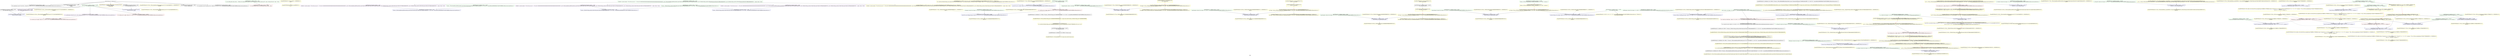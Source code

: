 digraph "SVFG" {
	label="SVFG";

	Node0x579dfe6918a0 [shape=record,color=grey,label="{NullPtrVFGNode ID: 0 PAGNode ID: 0\n}"];
	Node0x579dfe6918a0 -> Node0x579dfe6c7030[style=solid];
	Node0x579dfe6918a0 -> Node0x579dfe6c71a0[style=solid];
	Node0x579dfe6918a0 -> Node0x579dfe6c7310[style=solid];
	Node0x579dfe6918a0 -> Node0x579dfe6c7480[style=solid];
	Node0x579dfe6918a0 -> Node0x579dfe6c75f0[style=solid];
	Node0x579dfe6918a0 -> Node0x579dfe6c7760[style=solid];
	Node0x579dfe6918a0 -> Node0x579dfe6d1510[style=solid];
	Node0x579dfe6c18a0 [shape=record,color=green,label="{AddrVFGNode ID: 1 AddrStmt: [Var8 \<-- Var3]  \n @__rustc_debug_gdb_scripts_section__ = linkonce_odr unnamed_addr constant [34 x i8] c\"\\01gdb_load_rust_pretty_printers.py\\00\", section \".debug_gdb_scripts\", align 1 \{ Glob  \}}"];
	Node0x579dfe6c18a0 -> Node0x579dfe6c8d20[style=solid];
	Node0x579dfe6c2850 [shape=record,color=green,label="{AddrVFGNode ID: 7 AddrStmt: [Var4 \<-- Var7]  \n @vtable.0 = private constant \<\{ [24 x i8], ptr, ptr, ptr \}\> \<\{ [24 x i8] c\"\\00\\00\\00\\00\\00\\00\\00\\00\\08\\00\\00\\00\\00\\00\\00\\00\\08\\00\\00\\00\\00\\00\\00\\00\", ptr @\"_ZN4core3ops8function6FnOnce40call_once$u7b$$u7b$vtable.shim$u7d$$u7d$17hc16eabb7483eb2caE\", ptr @\"_ZN3std2rt10lang_start28_$u7b$$u7b$closure$u7d$$u7d$17hfbda0c88a388407bE\", ptr @\"_ZN3std2rt10lang_start28_$u7b$$u7b$closure$u7d$$u7d$17hfbda0c88a388407bE\" \}\>, align 8, !dbg !0 \{ Glob  \}}"];
	Node0x579dfe6c2850 -> Node0x579dfe6c7df0[style=solid];
	Node0x579dfe6c2850 -> Node0x579dfe6c8360[style=solid];
	Node0x579dfe6c2850 -> Node0x579dfe6c88d0[style=solid];
	Node0x579dfe6c2850 -> Node0x579dfe6cca40[style=solid];
	Node0x579dfe6c2b30 [shape=record,color=green,label="{AddrVFGNode ID: 9 AddrStmt: [Var16 \<-- Var17]  \n   %v.dbg.spill = alloca [8 x i8], align 8 \{ \"ln\": 161, \"fl\": \"/rustc/eeb90cda1969383f56a2637cbd3037bdf598841c/library/std/src/rt.rs\" \}}"];
	Node0x579dfe6c2b30 -> Node0x579dfe6ca550[style=solid];
	Node0x579dfe6c2de0 [shape=record,color=green,label="{AddrVFGNode ID: 10 AddrStmt: [Var19 \<-- Var20]  \n   %sigpipe.dbg.spill = alloca [1 x i8], align 1 \{ \"ln\": 159, \"fl\": \"/rustc/eeb90cda1969383f56a2637cbd3037bdf598841c/library/std/src/rt.rs\" \}}"];
	Node0x579dfe6c2de0 -> Node0x579dfe6ca190[style=solid];
	Node0x579dfe6c2f50 [shape=record,color=green,label="{AddrVFGNode ID: 11 AddrStmt: [Var21 \<-- Var22]  \n   %argv.dbg.spill = alloca [8 x i8], align 8 \{ \"ln\": 158, \"fl\": \"/rustc/eeb90cda1969383f56a2637cbd3037bdf598841c/library/std/src/rt.rs\" \}}"];
	Node0x579dfe6c2f50 -> Node0x579dfe6ca050[style=solid];
	Node0x579dfe6c30c0 [shape=record,color=green,label="{AddrVFGNode ID: 12 AddrStmt: [Var23 \<-- Var24]  \n   %argc.dbg.spill = alloca [8 x i8], align 8 \{ \"ln\": 157, \"fl\": \"/rustc/eeb90cda1969383f56a2637cbd3037bdf598841c/library/std/src/rt.rs\" \}}"];
	Node0x579dfe6c30c0 -> Node0x579dfe6c9f10[style=solid];
	Node0x579dfe6c3230 [shape=record,color=green,label="{AddrVFGNode ID: 13 AddrStmt: [Var25 \<-- Var26]  \n   %main.dbg.spill = alloca [8 x i8], align 8 \{ \"ln\": 156, \"fl\": \"/rustc/eeb90cda1969383f56a2637cbd3037bdf598841c/library/std/src/rt.rs\" \}}"];
	Node0x579dfe6c3230 -> Node0x579dfe6c9dd0[style=solid];
	Node0x579dfe6c3490 [shape=record,color=green,label="{AddrVFGNode ID: 14 AddrStmt: [Var27 \<-- Var28]  \n   %_8 = alloca [8 x i8], align 8 }"];
	Node0x579dfe6c3490 -> Node0x579dfe6ca2d0[style=solid];
	Node0x579dfe6c3490 -> Node0x579dfe6cc8f0[style=solid];
	Node0x579dfe6c36f0 [shape=record,color=green,label="{AddrVFGNode ID: 15 AddrStmt: [Var29 \<-- Var30]  \n   %_5 = alloca [8 x i8], align 8 }"];
	Node0x579dfe6c36f0 -> Node0x579dfe6c8e90[style=solid];
	Node0x579dfe6c36f0 -> Node0x579dfe6ca410[style=solid];
	Node0x579dfe6c39d0 [shape=record,color=green,label="{AddrVFGNode ID: 17 AddrStmt: [Var6 \<-- Var48]  \nFunction: _ZN3std2rt10lang_start28_$u7b$$u7b$closure$u7d$$u7d$17hfbda0c88a388407bE \{ \"ln\": 162, \"file\": \"/rustc/eeb90cda1969383f56a2637cbd3037bdf598841c/library/std/src/rt.rs\" \}}"];
	Node0x579dfe6c39d0 -> Node0x579dfe6c9b50[style=solid];
	Node0x579dfe6c39d0 -> Node0x579dfe6c9c90[style=solid];
	Node0x579dfe6c3b40 [shape=record,color=green,label="{AddrVFGNode ID: 18 AddrStmt: [Var51 \<-- Var52]  \n   %self.dbg.spill = alloca [8 x i8], align 8 \{ \"ln\": 638, \"fl\": \"/rustc/eeb90cda1969383f56a2637cbd3037bdf598841c/library/std/src/sys/pal/unix/process/process_common.rs\" \}}"];
	Node0x579dfe6c3b40 -> Node0x579dfe6ca910[style=solid];
	Node0x579dfe6c3d10 [shape=record,color=green,label="{AddrVFGNode ID: 19 AddrStmt: [Var53 \<-- Var54]  \n   %_1.dbg.spill = alloca [8 x i8], align 8 \{ \"ln\": 156, \"fl\": \"/rustc/eeb90cda1969383f56a2637cbd3037bdf598841c/library/std/src/rt.rs\" \}}"];
	Node0x579dfe6c3d10 -> Node0x579dfe6ca690[style=solid];
	Node0x579dfe6c3e80 [shape=record,color=green,label="{AddrVFGNode ID: 20 AddrStmt: [Var55 \<-- Var56]  \n   %self = alloca [1 x i8], align 1 \{ \"ln\": 2067, \"fl\": \"/rustc/eeb90cda1969383f56a2637cbd3037bdf598841c/library/std/src/process.rs\" \}}"];
	Node0x579dfe6c3e80 -> Node0x579dfe6c9170[style=solid];
	Node0x579dfe6c3e80 -> Node0x579dfe6ca7d0[style=solid];
	Node0x579dfe6c3e80 -> Node0x579dfe6ca910[style=solid];
	Node0x579dfe6c42d0 [shape=record,color=green,label="{AddrVFGNode ID: 23 AddrStmt: [Var75 \<-- Var76]  \n   %f.dbg.spill = alloca [8 x i8], align 8 \{ \"ln\": 148, \"fl\": \"/rustc/eeb90cda1969383f56a2637cbd3037bdf598841c/library/std/src/sys/backtrace.rs\" \}}"];
	Node0x579dfe6c42d0 -> Node0x579dfe6caa50[style=solid];
	Node0x579dfe6c49e0 [shape=record,color=green,label="{AddrVFGNode ID: 27 AddrStmt: [Var5 \<-- Var91]  \nFunction: _ZN4core3ops8function6FnOnce40call_once$u7b$$u7b$vtable.shim$u7d$$u7d$17hc16eabb7483eb2caE \{ \"ln\": 250, \"file\": \"/rustc/eeb90cda1969383f56a2637cbd3037bdf598841c/library/core/src/ops/function.rs\" \}}"];
	Node0x579dfe6c49e0 -> Node0x579dfe6c9a10[style=solid];
	Node0x579dfe6c4b50 [shape=record,color=green,label="{AddrVFGNode ID: 28 AddrStmt: [Var94 \<-- Var95]  \n   %_1.dbg.spill = alloca [8 x i8], align 8 \{ \"ln\": 250, \"fl\": \"/rustc/eeb90cda1969383f56a2637cbd3037bdf598841c/library/core/src/ops/function.rs\" \}}"];
	Node0x579dfe6c4b50 -> Node0x579dfe6cab90[style=solid];
	Node0x579dfe6c5000 [shape=record,color=green,label="{AddrVFGNode ID: 31 AddrStmt: [Var108 \<-- Var109]  \n   %1 = alloca [16 x i8], align 8 }"];
	Node0x579dfe6c5000 -> Node0x579dfe6c8a40[style=solid];
	Node0x579dfe6c5000 -> Node0x579dfe6c8bb0[style=solid];
	Node0x579dfe6c5000 -> Node0x579dfe6c9450[style=solid];
	Node0x579dfe6c5000 -> Node0x579dfe6cae10[style=solid];
	Node0x579dfe6c53b0 [shape=record,color=green,label="{AddrVFGNode ID: 33 AddrStmt: [Var112 \<-- Var113]  \n   %_1 = alloca [8 x i8], align 8 \{ \"ln\": 250, \"fl\": \"/rustc/eeb90cda1969383f56a2637cbd3037bdf598841c/library/core/src/ops/function.rs\" \}}"];
	Node0x579dfe6c53b0 -> Node0x579dfe6cacd0[style=solid];
	Node0x579dfe6c53b0 -> Node0x579dfe6cbe70[style=solid];
	Node0x579dfe6c5520 [shape=record,color=green,label="{AddrVFGNode ID: 34 AddrStmt: [Var136 \<-- Var137]  \n   %_1.dbg.spill = alloca [8 x i8], align 8 \{ \"ln\": 250, \"fl\": \"/rustc/eeb90cda1969383f56a2637cbd3037bdf598841c/library/core/src/ops/function.rs\" \}}"];
	Node0x579dfe6c5520 -> Node0x579dfe6cb090[style=solid];
	Node0x579dfe6c5a40 [shape=record,color=green,label="{AddrVFGNode ID: 37 AddrStmt: [Var149 \<-- Var150]  \n   %_1.dbg.spill = alloca [8 x i8], align 8 \{ \"ln\": 542, \"fl\": \"/rustc/eeb90cda1969383f56a2637cbd3037bdf598841c/library/core/src/ptr/mod.rs\" \}}"];
	Node0x579dfe6c5a40 -> Node0x579dfe6cb1d0[style=solid];
	Node0x579dfe6c61a0 [shape=record,color=green,label="{AddrVFGNode ID: 41 AddrStmt: [Var168 \<-- Var169]  \n   %conspicuous_t.dbg.spill = alloca [4 x i8], align 4 \{ \"ln\": 4, \"fl\": \"src/main.rs\" \}}"];
	Node0x579dfe6c61a0 -> Node0x579dfe6cb590[style=solid];
	Node0x579dfe6c63e0 [shape=record,color=green,label="{AddrVFGNode ID: 42 AddrStmt: [Var170 \<-- Var171]  \n   %conspicuous_q.dbg.spill = alloca [8 x i8], align 8 \{ \"ln\": 1, \"fl\": \"src/main.rs\" \}}"];
	Node0x579dfe6c63e0 -> Node0x579dfe6cb450[style=solid];
	Node0x579dfe6c6550 [shape=record,color=green,label="{AddrVFGNode ID: 43 AddrStmt: [Var172 \<-- Var173]  \n   %conspicuous_p.dbg.spill = alloca [8 x i8], align 8 \{ \"ln\": 1, \"fl\": \"src/main.rs\" \}}"];
	Node0x579dfe6c6550 -> Node0x579dfe6cb310[style=solid];
	Node0x579dfe6c66c0 [shape=record,color=green,label="{AddrVFGNode ID: 44 AddrStmt: [Var185 \<-- Var186]  \nFunction: _ZN12rust_example4main17h202e05779596d456E \{ \"ln\": 10, \"file\": \"src/main.rs\" \}}"];
	Node0x579dfe6c66c0 -> Node0x579dfe6cc260[style=solid];
	Node0x579dfe6c6830 [shape=record,color=green,label="{AddrVFGNode ID: 45 AddrStmt: [Var188 \<-- Var189]  \n   %conspicuous_b1 = alloca [4 x i8], align 4 \{ \"ln\": 13, \"fl\": \"src/main.rs\" \}}"];
	Node0x579dfe6c6830 -> Node0x579dfe6cba90[style=solid];
	Node0x579dfe6c6830 -> Node0x579dfe6cbd20[style=solid];
	Node0x579dfe6c6a70 [shape=record,color=green,label="{AddrVFGNode ID: 46 AddrStmt: [Var190 \<-- Var191]  \n   %conspicuous_a1 = alloca [4 x i8], align 4 \{ \"ln\": 12, \"fl\": \"src/main.rs\" \}}"];
	Node0x579dfe6c6a70 -> Node0x579dfe6cb950[style=solid];
	Node0x579dfe6c6a70 -> Node0x579dfe6cbbd0[style=solid];
	Node0x579dfe6c7030 [shape=record,color=black,label="{CopyVFGNode ID: 50 CopyStmt: [Var1 \<-- Var0]  \n ptr null \{ constant data \}}"];
	Node0x579dfe6c71a0 [shape=record,color=black,label="{CopyVFGNode ID: 51 CopyStmt: [Var122 \<-- Var0]  \n   %5 = insertvalue \{ ptr, i32 \} poison, ptr %2, 0, !dbg !48 \{ \"ln\": 250, \"cl\": 5, \"fl\": \"/rustc/eeb90cda1969383f56a2637cbd3037bdf598841c/library/core/src/ops/function.rs\" \}}"];
	Node0x579dfe6c7310 [shape=record,color=black,label="{CopyVFGNode ID: 52 CopyStmt: [Var123 \<-- Var0]  \n   %6 = insertvalue \{ ptr, i32 \} %5, i32 %4, 1, !dbg !48 \{ \"ln\": 250, \"cl\": 5, \"fl\": \"/rustc/eeb90cda1969383f56a2637cbd3037bdf598841c/library/core/src/ops/function.rs\" \}}"];
	Node0x579dfe6c7480 [shape=record,color=black,label="{CopyVFGNode ID: 53 CopyStmt: [Var125 \<-- Var0]  \n   %7 = landingpad \{ ptr, i32 \}\n          cleanup }"];
	Node0x579dfe6c75f0 [shape=record,color=black,label="{CopyVFGNode ID: 54 CopyStmt: [Var126 \<-- Var0]  \n   %8 = extractvalue \{ ptr, i32 \} %7, 0 }"];
	Node0x579dfe6c75f0 -> Node0x579dfe6cae10[style=solid];
	Node0x579dfe6c7760 [shape=record,color=black,label="{CopyVFGNode ID: 55 CopyStmt: [Var127 \<-- Var0]  \n   %9 = extractvalue \{ ptr, i32 \} %7, 1 }"];
	Node0x579dfe6c7760 -> Node0x579dfe6caf50[style=solid];
	Node0x579dfe6c78d0 [shape=record,color=black,label="{CopyVFGNode ID: 56 CopyStmt: [Var71 \<-- Var70]  \n   %_0 = zext i8 %_6 to i32, !dbg !81 \{ \"ln\": 639, \"cl\": 9, \"fl\": \"/rustc/eeb90cda1969383f56a2637cbd3037bdf598841c/library/std/src/sys/pal/unix/process/process_common.rs\" \}}"];
	Node0x579dfe6c78d0 -> Node0x579dfe6d04f0[style=solid];
	Node0x579dfe6c7a40 [shape=record,color=black,label="{CopyVFGNode ID: 57 CopyStmt: [Var226 \<-- Var223]  \n   %3 = sext i32 %0 to i64 }"];
	Node0x579dfe6c7a40 -> Node0x579dfe6cc3b0[style=solid];
	Node0x579dfe6c7c80 [shape=record,color=black,label="{CopyVFGNode ID: 58 CopyStmt: [Var228 \<-- Var227]  \n   %5 = trunc i64 %4 to i32 }"];
	Node0x579dfe6c7c80 -> Node0x579dfe6d11f0[style=solid];
	Node0x579dfe6c7df0 [shape=record,color=purple,label="{GepVFGNode ID: 59 GepStmt: [Var230 \<-- Var4]  \n @vtable.0 = private constant \<\{ [24 x i8], ptr, ptr, ptr \}\> \<\{ [24 x i8] c\"\\00\\00\\00\\00\\00\\00\\00\\00\\08\\00\\00\\00\\00\\00\\00\\00\\08\\00\\00\\00\\00\\00\\00\\00\", ptr @\"_ZN4core3ops8function6FnOnce40call_once$u7b$$u7b$vtable.shim$u7d$$u7d$17hc16eabb7483eb2caE\", ptr @\"_ZN3std2rt10lang_start28_$u7b$$u7b$closure$u7d$$u7d$17hfbda0c88a388407bE\", ptr @\"_ZN3std2rt10lang_start28_$u7b$$u7b$closure$u7d$$u7d$17hfbda0c88a388407bE\" \}\>, align 8, !dbg !0 \{ Glob  \}}"];
	Node0x579dfe6c7df0 -> Node0x579dfe6c9a10[style=solid];
	Node0x579dfe6c8360 [shape=record,color=purple,label="{GepVFGNode ID: 60 GepStmt: [Var231 \<-- Var4]  \n @vtable.0 = private constant \<\{ [24 x i8], ptr, ptr, ptr \}\> \<\{ [24 x i8] c\"\\00\\00\\00\\00\\00\\00\\00\\00\\08\\00\\00\\00\\00\\00\\00\\00\\08\\00\\00\\00\\00\\00\\00\\00\", ptr @\"_ZN4core3ops8function6FnOnce40call_once$u7b$$u7b$vtable.shim$u7d$$u7d$17hc16eabb7483eb2caE\", ptr @\"_ZN3std2rt10lang_start28_$u7b$$u7b$closure$u7d$$u7d$17hfbda0c88a388407bE\", ptr @\"_ZN3std2rt10lang_start28_$u7b$$u7b$closure$u7d$$u7d$17hfbda0c88a388407bE\" \}\>, align 8, !dbg !0 \{ Glob  \}}"];
	Node0x579dfe6c8360 -> Node0x579dfe6c9b50[style=solid];
	Node0x579dfe6c88d0 [shape=record,color=purple,label="{GepVFGNode ID: 61 GepStmt: [Var232 \<-- Var4]  \n @vtable.0 = private constant \<\{ [24 x i8], ptr, ptr, ptr \}\> \<\{ [24 x i8] c\"\\00\\00\\00\\00\\00\\00\\00\\00\\08\\00\\00\\00\\00\\00\\00\\00\\08\\00\\00\\00\\00\\00\\00\\00\", ptr @\"_ZN4core3ops8function6FnOnce40call_once$u7b$$u7b$vtable.shim$u7d$$u7d$17hc16eabb7483eb2caE\", ptr @\"_ZN3std2rt10lang_start28_$u7b$$u7b$closure$u7d$$u7d$17hfbda0c88a388407bE\", ptr @\"_ZN3std2rt10lang_start28_$u7b$$u7b$closure$u7d$$u7d$17hfbda0c88a388407bE\" \}\>, align 8, !dbg !0 \{ Glob  \}}"];
	Node0x579dfe6c88d0 -> Node0x579dfe6c9c90[style=solid];
	Node0x579dfe6c8a40 [shape=record,color=purple,label="{GepVFGNode ID: 62 GepStmt: [Var119 \<-- Var108]  \n   %3 = getelementptr inbounds i8, ptr %1, i64 8, !dbg !48 \{ \"ln\": 250, \"cl\": 5, \"fl\": \"/rustc/eeb90cda1969383f56a2637cbd3037bdf598841c/library/core/src/ops/function.rs\" \}}"];
	Node0x579dfe6c8a40 -> Node0x579dfe6c95c0[style=solid];
	Node0x579dfe6c8bb0 [shape=record,color=purple,label="{GepVFGNode ID: 63 GepStmt: [Var129 \<-- Var108]  \n   %10 = getelementptr inbounds i8, ptr %1, i64 8 }"];
	Node0x579dfe6c8bb0 -> Node0x579dfe6caf50[style=solid];
	Node0x579dfe6c8d20 [shape=record,color=red,label="{LoadVFGNode ID: 64 LoadStmt: [Var225 \<-- Var8]  \n   %2 = load volatile i8, ptr @__rustc_debug_gdb_scripts_section__, align 1 }"];
	Node0x579dfe6c8e90 [shape=record,color=red,label="{LoadVFGNode ID: 65 LoadStmt: [Var44 \<-- Var29]  \n   %v = load i64, ptr %_5, align 8, !dbg !56 \{ \"ln\": 161, \"cl\": 12, \"fl\": \"/rustc/eeb90cda1969383f56a2637cbd3037bdf598841c/library/std/src/rt.rs\" \}}"];
	Node0x579dfe6c8e90 -> Node0x579dfe6ca550[style=solid];
	Node0x579dfe6c8e90 -> Node0x579dfe6d01f0[style=solid];
	Node0x579dfe6c9000 [shape=record,color=red,label="{LoadVFGNode ID: 66 LoadStmt: [Var60 \<-- Var50]  \n   %_4 = load ptr, ptr %_1, align 8, !dbg !67 \{ \"ln\": 162, \"cl\": 70, \"fl\": \"/rustc/eeb90cda1969383f56a2637cbd3037bdf598841c/library/std/src/rt.rs\" \}}"];
	Node0x579dfe6c9000 -> Node0x579dfe6cc7a0[style=solid];
	Node0x579dfe6c9170 [shape=record,color=red,label="{LoadVFGNode ID: 67 LoadStmt: [Var70 \<-- Var55]  \n   %_6 = load i8, ptr %self, align 1, !dbg !81 \{ \"ln\": 639, \"cl\": 9, \"fl\": \"/rustc/eeb90cda1969383f56a2637cbd3037bdf598841c/library/std/src/sys/pal/unix/process/process_common.rs\" \}}"];
	Node0x579dfe6c9170 -> Node0x579dfe6c78d0[style=solid];
	Node0x579dfe6c92e0 [shape=record,color=red,label="{LoadVFGNode ID: 68 LoadStmt: [Var101 \<-- Var93]  \n   %0 = load ptr, ptr %_1, align 8, !dbg !49 \{ \"ln\": 250, \"cl\": 5, \"fl\": \"/rustc/eeb90cda1969383f56a2637cbd3037bdf598841c/library/core/src/ops/function.rs\" \}}"];
	Node0x579dfe6c92e0 -> Node0x579dfe6cbfc0[style=solid];
	Node0x579dfe6c9450 [shape=record,color=red,label="{LoadVFGNode ID: 69 LoadStmt: [Var118 \<-- Var108]  \n   %2 = load ptr, ptr %1, align 8, !dbg !48 \{ \"ln\": 250, \"cl\": 5, \"fl\": \"/rustc/eeb90cda1969383f56a2637cbd3037bdf598841c/library/core/src/ops/function.rs\" \}}"];
	Node0x579dfe6c95c0 [shape=record,color=red,label="{LoadVFGNode ID: 70 LoadStmt: [Var121 \<-- Var119]  \n   %4 = load i32, ptr %3, align 8, !dbg !48 \{ \"ln\": 250, \"cl\": 5, \"fl\": \"/rustc/eeb90cda1969383f56a2637cbd3037bdf598841c/library/core/src/ops/function.rs\" \}}"];
	Node0x579dfe6c9730 [shape=record,color=red,label="{LoadVFGNode ID: 71 LoadStmt: [Var178 \<-- Var166]  \n   %conspicuous_t = load i32, ptr %conspicuous_p, align 4, !dbg !47 \{ \"ln\": 4, \"cl\": 25, \"fl\": \"src/main.rs\" \}}"];
	Node0x579dfe6c9730 -> Node0x579dfe6cb590[style=solid];
	Node0x579dfe6c9730 -> Node0x579dfe6cb810[style=solid];
	Node0x579dfe6c98a0 [shape=record,color=red,label="{LoadVFGNode ID: 72 LoadStmt: [Var181 \<-- Var167]  \n   %_4 = load i32, ptr %conspicuous_q, align 4, !dbg !49 \{ \"ln\": 5, \"cl\": 22, \"fl\": \"src/main.rs\" \}}"];
	Node0x579dfe6c98a0 -> Node0x579dfe6cb6d0[style=solid];
	Node0x579dfe6c9a10 [shape=record,color=blue,label="{StoreVFGNode ID: 73 StoreStmt: [Var230 \<-- Var5]  \nFunction: _ZN4core3ops8function6FnOnce40call_once$u7b$$u7b$vtable.shim$u7d$$u7d$17hc16eabb7483eb2caE \{ \"ln\": 250, \"file\": \"/rustc/eeb90cda1969383f56a2637cbd3037bdf598841c/library/core/src/ops/function.rs\" \}}"];
	Node0x579dfe6c9b50 [shape=record,color=blue,label="{StoreVFGNode ID: 74 StoreStmt: [Var231 \<-- Var6]  \nFunction: _ZN3std2rt10lang_start28_$u7b$$u7b$closure$u7d$$u7d$17hfbda0c88a388407bE \{ \"ln\": 162, \"file\": \"/rustc/eeb90cda1969383f56a2637cbd3037bdf598841c/library/std/src/rt.rs\" \}}"];
	Node0x579dfe6c9c90 [shape=record,color=blue,label="{StoreVFGNode ID: 75 StoreStmt: [Var232 \<-- Var6]  \nFunction: _ZN3std2rt10lang_start28_$u7b$$u7b$closure$u7d$$u7d$17hfbda0c88a388407bE \{ \"ln\": 162, \"file\": \"/rustc/eeb90cda1969383f56a2637cbd3037bdf598841c/library/std/src/rt.rs\" \}}"];
	Node0x579dfe6c9dd0 [shape=record,color=blue,label="{StoreVFGNode ID: 76 StoreStmt: [Var25 \<-- Var12]  \n   store ptr %main, ptr %main.dbg.spill, align 8 }"];
	Node0x579dfe6c9dd0 -> Node0x579dfe6db410[style=dashed];
	Node0x579dfe6c9f10 [shape=record,color=blue,label="{StoreVFGNode ID: 77 StoreStmt: [Var23 \<-- Var13]  \n   store i64 %argc, ptr %argc.dbg.spill, align 8 }"];
	Node0x579dfe6c9f10 -> Node0x579dfe6db6f0[style=dashed];
	Node0x579dfe6ca050 [shape=record,color=blue,label="{StoreVFGNode ID: 78 StoreStmt: [Var21 \<-- Var14]  \n   store ptr %argv, ptr %argv.dbg.spill, align 8 }"];
	Node0x579dfe6ca050 -> Node0x579dfe6db580[style=dashed];
	Node0x579dfe6ca190 [shape=record,color=blue,label="{StoreVFGNode ID: 79 StoreStmt: [Var19 \<-- Var15]  \n   store i8 %sigpipe, ptr %sigpipe.dbg.spill, align 1 }"];
	Node0x579dfe6ca190 -> Node0x579dfe6db860[style=dashed];
	Node0x579dfe6ca2d0 [shape=record,color=blue,label="{StoreVFGNode ID: 80 StoreStmt: [Var27 \<-- Var12]  \n   store ptr %main, ptr %_8, align 8, !dbg !54 \{ \"ln\": 162, \"cl\": 10, \"fl\": \"/rustc/eeb90cda1969383f56a2637cbd3037bdf598841c/library/std/src/rt.rs\" \}}"];
	Node0x579dfe6ca2d0 -> Node0x579dfe6db2a0[style=dashed];
	Node0x579dfe6ca410 [shape=record,color=blue,label="{StoreVFGNode ID: 81 StoreStmt: [Var29 \<-- Var40]  \n   store i64 %0, ptr %_5, align 8, !dbg !55 \{ \"ln\": 161, \"cl\": 17, \"fl\": \"/rustc/eeb90cda1969383f56a2637cbd3037bdf598841c/library/std/src/rt.rs\" \}}"];
	Node0x579dfe6ca410 -> Node0x579dfe6c8e90[style=dashed];
	Node0x579dfe6ca410 -> Node0x579dfe6db0c0[style=dashed];
	Node0x579dfe6ca550 [shape=record,color=blue,label="{StoreVFGNode ID: 82 StoreStmt: [Var16 \<-- Var44]  \n   store i64 %v, ptr %v.dbg.spill, align 8, !dbg !56 \{ \"ln\": 161, \"cl\": 12, \"fl\": \"/rustc/eeb90cda1969383f56a2637cbd3037bdf598841c/library/std/src/rt.rs\" \}}"];
	Node0x579dfe6ca550 -> Node0x579dfe6db9d0[style=dashed];
	Node0x579dfe6ca690 [shape=record,color=blue,label="{StoreVFGNode ID: 83 StoreStmt: [Var53 \<-- Var50]  \n   store ptr %_1, ptr %_1.dbg.spill, align 8 }"];
	Node0x579dfe6ca690 -> Node0x579dfe6da920[style=dashed];
	Node0x579dfe6ca7d0 [shape=record,color=blue,label="{StoreVFGNode ID: 84 StoreStmt: [Var55 \<-- Var64]  \n   store i8 %0, ptr %self, align 1, !dbg !68 \{ \"ln\": 162, \"cl\": 18, \"fl\": \"/rustc/eeb90cda1969383f56a2637cbd3037bdf598841c/library/std/src/rt.rs\" \}}"];
	Node0x579dfe6ca7d0 -> Node0x579dfe6c9170[style=dashed];
	Node0x579dfe6ca7d0 -> Node0x579dfe6da7b0[style=dashed];
	Node0x579dfe6ca910 [shape=record,color=blue,label="{StoreVFGNode ID: 85 StoreStmt: [Var51 \<-- Var55]  \n   store ptr %self, ptr %self.dbg.spill, align 8, !dbg !69 \{ \"ln\": 2068, \"cl\": 9, \"fl\": \"/rustc/eeb90cda1969383f56a2637cbd3037bdf598841c/library/std/src/process.rs\" \}}"];
	Node0x579dfe6ca910 -> Node0x579dfe6daa90[style=dashed];
	Node0x579dfe6caa50 [shape=record,color=blue,label="{StoreVFGNode ID: 86 StoreStmt: [Var75 \<-- Var74]  \n   store ptr %f, ptr %f.dbg.spill, align 8, !dbg !56 \{ \"ln\": 388, \"cl\": 27, \"fl\": \"/rustc/eeb90cda1969383f56a2637cbd3037bdf598841c/library/core/src/hint.rs\" \}}"];
	Node0x579dfe6caa50 -> Node0x579dfe6da3f0[style=dashed];
	Node0x579dfe6cab90 [shape=record,color=blue,label="{StoreVFGNode ID: 87 StoreStmt: [Var94 \<-- Var93]  \n   store ptr %_1, ptr %_1.dbg.spill, align 8 }"];
	Node0x579dfe6cab90 -> Node0x579dfe6da210[style=dashed];
	Node0x579dfe6cacd0 [shape=record,color=blue,label="{StoreVFGNode ID: 88 StoreStmt: [Var112 \<-- Var107]  \n   store ptr %0, ptr %_1, align 8 }"];
	Node0x579dfe6cacd0 -> Node0x579dfe6dade0[style=dashed];
	Node0x579dfe6cacd0 -> Node0x579dfe6dbe90[style=dashed];
	Node0x579dfe6cae10 [shape=record,color=blue,label="{StoreVFGNode ID: 89 StoreStmt: [Var108 \<-- Var126]  \n   store ptr %8, ptr %1, align 8 }"];
	Node0x579dfe6cae10 -> Node0x579dfe6c9450[style=dashed];
	Node0x579dfe6caf50 [shape=record,color=blue,label="{StoreVFGNode ID: 90 StoreStmt: [Var129 \<-- Var127]  \n   store i32 %9, ptr %10, align 8 }"];
	Node0x579dfe6caf50 -> Node0x579dfe6c95c0[style=dashed];
	Node0x579dfe6cb090 [shape=record,color=blue,label="{StoreVFGNode ID: 91 StoreStmt: [Var136 \<-- Var135]  \n   store ptr %_1, ptr %_1.dbg.spill, align 8 }"];
	Node0x579dfe6cb090 -> Node0x579dfe6da030[style=dashed];
	Node0x579dfe6cb1d0 [shape=record,color=blue,label="{StoreVFGNode ID: 92 StoreStmt: [Var149 \<-- Var148]  \n   store ptr %_1, ptr %_1.dbg.spill, align 8 }"];
	Node0x579dfe6cb1d0 -> Node0x579dfe6d9e50[style=dashed];
	Node0x579dfe6cb310 [shape=record,color=blue,label="{StoreVFGNode ID: 93 StoreStmt: [Var172 \<-- Var166]  \n   store ptr %conspicuous_p, ptr %conspicuous_p.dbg.spill, align 8 }"];
	Node0x579dfe6cb310 -> Node0x579dfe6d9a00[style=dashed];
	Node0x579dfe6cb450 [shape=record,color=blue,label="{StoreVFGNode ID: 94 StoreStmt: [Var170 \<-- Var167]  \n   store ptr %conspicuous_q, ptr %conspicuous_q.dbg.spill, align 8 }"];
	Node0x579dfe6cb450 -> Node0x579dfe6d9b70[style=dashed];
	Node0x579dfe6cb590 [shape=record,color=blue,label="{StoreVFGNode ID: 95 StoreStmt: [Var168 \<-- Var178]  \n   store i32 %conspicuous_t, ptr %conspicuous_t.dbg.spill, align 4, !dbg !47 \{ \"ln\": 4, \"cl\": 25, \"fl\": \"src/main.rs\" \}}"];
	Node0x579dfe6cb590 -> Node0x579dfe6d9ce0[style=dashed];
	Node0x579dfe6cb6d0 [shape=record,color=blue,label="{StoreVFGNode ID: 96 StoreStmt: [Var166 \<-- Var181]  \n   store i32 %_4, ptr %conspicuous_p, align 4, !dbg !50 \{ \"ln\": 5, \"cl\": 5, \"fl\": \"src/main.rs\" \}}"];
	Node0x579dfe6cb6d0 -> Node0x579dfe6d96b0[style=dashed];
	Node0x579dfe6cb810 [shape=record,color=blue,label="{StoreVFGNode ID: 97 StoreStmt: [Var167 \<-- Var178]  \n   store i32 %conspicuous_t, ptr %conspicuous_q, align 4, !dbg !51 \{ \"ln\": 6, \"cl\": 5, \"fl\": \"src/main.rs\" \}}"];
	Node0x579dfe6cb810 -> Node0x579dfe6d9890[style=dashed];
	Node0x579dfe6cb950 [shape=record,color=blue,label="{StoreVFGNode ID: 98 StoreStmt: [Var190 \<-- Var195]  \n   store i32 97, ptr %conspicuous_a1, align 4, !dbg !44 \{ \"ln\": 12, \"cl\": 30, \"fl\": \"src/main.rs\" \}}"];
	Node0x579dfe6cb950 -> Node0x579dfe6dbb40[style=dashed];
	Node0x579dfe6cba90 [shape=record,color=blue,label="{StoreVFGNode ID: 99 StoreStmt: [Var188 \<-- Var197]  \n   store i32 98, ptr %conspicuous_b1, align 4, !dbg !45 \{ \"ln\": 13, \"cl\": 30, \"fl\": \"src/main.rs\" \}}"];
	Node0x579dfe6cba90 -> Node0x579dfe6dbd20[style=dashed];
	Node0x579dfe6cbbd0 [shape=record,color=yellow,penwidth=2,label="{ActualParmVFGNode ID: 100 CS[\{ \"ln\": 17, \"cl\": 5, \"fl\": \"src/main.rs\" \}]ValVar ID: 190\n   %conspicuous_a1 = alloca [4 x i8], align 4 \{ \"ln\": 12, \"fl\": \"src/main.rs\" \}|{<s0>7}}"];
	Node0x579dfe6cbbd0:s0 -> Node0x579dfe6cdbe0[style=solid,color=red];
	Node0x579dfe6cbd20 [shape=record,color=yellow,penwidth=2,label="{ActualParmVFGNode ID: 101 CS[\{ \"ln\": 17, \"cl\": 5, \"fl\": \"src/main.rs\" \}]ValVar ID: 188\n   %conspicuous_b1 = alloca [4 x i8], align 4 \{ \"ln\": 13, \"fl\": \"src/main.rs\" \}|{<s0>7}}"];
	Node0x579dfe6cbd20:s0 -> Node0x579dfe6cde20[style=solid,color=red];
	Node0x579dfe6cbe70 [shape=record,color=yellow,penwidth=2,label="{ActualParmVFGNode ID: 102 CS[\{ \"ln\": 250, \"cl\": 5, \"fl\": \"/rustc/eeb90cda1969383f56a2637cbd3037bdf598841c/library/core/src/ops/function.rs\" \}]ValVar ID: 112\n   %_1 = alloca [8 x i8], align 8 \{ \"ln\": 250, \"fl\": \"/rustc/eeb90cda1969383f56a2637cbd3037bdf598841c/library/core/src/ops/function.rs\" \}|{<s0>6}}"];
	Node0x579dfe6cbe70:s0 -> Node0x579dfe6ce840[style=solid,color=red];
	Node0x579dfe6cbfc0 [shape=record,color=yellow,penwidth=2,label="{ActualParmVFGNode ID: 103 CS[\{ \"ln\": 250, \"cl\": 5, \"fl\": \"/rustc/eeb90cda1969383f56a2637cbd3037bdf598841c/library/core/src/ops/function.rs\" \}]ValVar ID: 101\n   %0 = load ptr, ptr %_1, align 8, !dbg !49 \{ \"ln\": 250, \"cl\": 5, \"fl\": \"/rustc/eeb90cda1969383f56a2637cbd3037bdf598841c/library/core/src/ops/function.rs\" \}|{<s0>5}}"];
	Node0x579dfe6cbfc0:s0 -> Node0x579dfe6cea80[style=solid,color=red];
	Node0x579dfe6cc110 [shape=record,color=yellow,penwidth=2,label="{ActualParmVFGNode ID: 104 CS[\{ \"ln\": 152, \"cl\": 18, \"fl\": \"/rustc/eeb90cda1969383f56a2637cbd3037bdf598841c/library/std/src/sys/backtrace.rs\" \}]ValVar ID: 74\n ptr %f \{ 0th arg _ZN3std3sys9backtrace28__rust_begin_short_backtrace17h3dc47b8c82fb5d34E \"ln\": 148, \"file\": \"/rustc/eeb90cda1969383f56a2637cbd3037bdf598841c/library/std/src/sys/backtrace.rs\" \}|{<s0>4}}"];
	Node0x579dfe6cc110:s0 -> Node0x579dfe6ce210[style=solid,color=red];
	Node0x579dfe6cc260 [shape=record,color=yellow,penwidth=2,label="{ActualParmVFGNode ID: 105 CS[]ValVar ID: 185\nFunction: _ZN12rust_example4main17h202e05779596d456E \{ \"ln\": 10, \"file\": \"src/main.rs\" \}|{<s0>8}}"];
	Node0x579dfe6cc260:s0 -> Node0x579dfe6cecc0[style=solid,color=red];
	Node0x579dfe6cc3b0 [shape=record,color=yellow,penwidth=2,label="{ActualParmVFGNode ID: 106 CS[]ValVar ID: 226\n   %3 = sext i32 %0 to i64 |{<s0>8}}"];
	Node0x579dfe6cc3b0:s0 -> Node0x579dfe6cef00[style=solid,color=red];
	Node0x579dfe6cc500 [shape=record,color=yellow,penwidth=2,label="{ActualParmVFGNode ID: 107 CS[]ValVar ID: 224\n ptr %1 \{ 1st arg main  \}|{<s0>8}}"];
	Node0x579dfe6cc500:s0 -> Node0x579dfe6cf140[style=solid,color=red];
	Node0x579dfe6cc650 [shape=record,color=yellow,penwidth=2,label="{ActualParmVFGNode ID: 108 CS[]ValVar ID: 162\n i8 0 \{ constant data \}|{<s0>8}}"];
	Node0x579dfe6cc650:s0 -> Node0x579dfe6cf380[style=solid,color=red];
	Node0x579dfe6cc7a0 [shape=record,color=yellow,penwidth=2,label="{ActualParmVFGNode ID: 109 CS[\{ \"ln\": 162, \"cl\": 18, \"fl\": \"/rustc/eeb90cda1969383f56a2637cbd3037bdf598841c/library/std/src/rt.rs\" \}]ValVar ID: 60\n   %_4 = load ptr, ptr %_1, align 8, !dbg !67 \{ \"ln\": 162, \"cl\": 70, \"fl\": \"/rustc/eeb90cda1969383f56a2637cbd3037bdf598841c/library/std/src/rt.rs\" \}|{<s0>2}}"];
	Node0x579dfe6cc7a0:s0 -> Node0x579dfe6ce600[style=solid,color=red];
	Node0x579dfe6cc8f0 [shape=record,color=yellow,penwidth=2,label="{ActualParmVFGNode ID: 110 CS[\{ \"ln\": 161, \"cl\": 17, \"fl\": \"/rustc/eeb90cda1969383f56a2637cbd3037bdf598841c/library/std/src/rt.rs\" \}]ValVar ID: 27\n   %_8 = alloca [8 x i8], align 8 }"];
	Node0x579dfe6cca40 [shape=record,color=yellow,penwidth=2,label="{ActualParmVFGNode ID: 111 CS[\{ \"ln\": 161, \"cl\": 17, \"fl\": \"/rustc/eeb90cda1969383f56a2637cbd3037bdf598841c/library/std/src/rt.rs\" \}]ValVar ID: 4\n @vtable.0 = private constant \<\{ [24 x i8], ptr, ptr, ptr \}\> \<\{ [24 x i8] c\"\\00\\00\\00\\00\\00\\00\\00\\00\\08\\00\\00\\00\\00\\00\\00\\00\\08\\00\\00\\00\\00\\00\\00\\00\", ptr @\"_ZN4core3ops8function6FnOnce40call_once$u7b$$u7b$vtable.shim$u7d$$u7d$17hc16eabb7483eb2caE\", ptr @\"_ZN3std2rt10lang_start28_$u7b$$u7b$closure$u7d$$u7d$17hfbda0c88a388407bE\", ptr @\"_ZN3std2rt10lang_start28_$u7b$$u7b$closure$u7d$$u7d$17hfbda0c88a388407bE\" \}\>, align 8, !dbg !0 \{ Glob  \}}"];
	Node0x579dfe6ccb90 [shape=record,color=yellow,penwidth=2,label="{ActualParmVFGNode ID: 112 CS[\{ \"ln\": 161, \"cl\": 17, \"fl\": \"/rustc/eeb90cda1969383f56a2637cbd3037bdf598841c/library/std/src/rt.rs\" \}]ValVar ID: 13\n i64 %argc \{ 1st arg _ZN3std2rt10lang_start17heb66d8d650999fa6E \"ln\": 155, \"file\": \"/rustc/eeb90cda1969383f56a2637cbd3037bdf598841c/library/std/src/rt.rs\" \}}"];
	Node0x579dfe6ccce0 [shape=record,color=yellow,penwidth=2,label="{ActualParmVFGNode ID: 113 CS[\{ \"ln\": 161, \"cl\": 17, \"fl\": \"/rustc/eeb90cda1969383f56a2637cbd3037bdf598841c/library/std/src/rt.rs\" \}]ValVar ID: 14\n ptr %argv \{ 2nd arg _ZN3std2rt10lang_start17heb66d8d650999fa6E \"ln\": 155, \"file\": \"/rustc/eeb90cda1969383f56a2637cbd3037bdf598841c/library/std/src/rt.rs\" \}}"];
	Node0x579dfe6ccf20 [shape=record,color=yellow,penwidth=2,label="{ActualParmVFGNode ID: 114 CS[\{ \"ln\": 161, \"cl\": 17, \"fl\": \"/rustc/eeb90cda1969383f56a2637cbd3037bdf598841c/library/std/src/rt.rs\" \}]ValVar ID: 15\n i8 %sigpipe \{ 3rd arg _ZN3std2rt10lang_start17heb66d8d650999fa6E \"ln\": 155, \"file\": \"/rustc/eeb90cda1969383f56a2637cbd3037bdf598841c/library/std/src/rt.rs\" \}}"];
	Node0x579dfe6cd070 [shape=record,color=yellow,penwidth=2,label="{ActualRetVFGNode ID: 115 CS[]ValVar ID: 227\n   %4 = call i64 @_ZN3std2rt10lang_start17heb66d8d650999fa6E(ptr @_ZN12rust_example4main17h202e05779596d456E, i64 %3, ptr %1, i8 0) }"];
	Node0x579dfe6cd070 -> Node0x579dfe6c7c80[style=solid];
	Node0x579dfe6cd1f0 [shape=record,color=yellow,penwidth=2,label="{ActualRetVFGNode ID: 116 CS[\{ \"ln\": 250, \"cl\": 5, \"fl\": \"/rustc/eeb90cda1969383f56a2637cbd3037bdf598841c/library/core/src/ops/function.rs\" \}]ValVar ID: 117\n   %_0 = invoke i32 @\"_ZN3std2rt10lang_start28_$u7b$$u7b$closure$u7d$$u7d$17hfbda0c88a388407bE\"(ptr align 8 %_1)\n          to label %bb1 unwind label %cleanup, !dbg !48 \{ \"ln\": 250, \"cl\": 5, \"fl\": \"/rustc/eeb90cda1969383f56a2637cbd3037bdf598841c/library/core/src/ops/function.rs\" \}}"];
	Node0x579dfe6cd1f0 -> Node0x579dfe6d0bb0[style=solid];
	Node0x579dfe6cd370 [shape=record,color=yellow,penwidth=2,label="{ActualRetVFGNode ID: 117 CS[\{ \"ln\": 250, \"cl\": 5, \"fl\": \"/rustc/eeb90cda1969383f56a2637cbd3037bdf598841c/library/core/src/ops/function.rs\" \}]ValVar ID: 102\n   %_0 = call i32 @_ZN4core3ops8function6FnOnce9call_once17h177b17da1925ebf5E(ptr %0), !dbg !49 \{ \"ln\": 250, \"cl\": 5, \"fl\": \"/rustc/eeb90cda1969383f56a2637cbd3037bdf598841c/library/core/src/ops/function.rs\" \}}"];
	Node0x579dfe6cd370 -> Node0x579dfe6d0900[style=solid];
	Node0x579dfe6cd4f0 [shape=record,color=yellow,penwidth=2,label="{ActualRetVFGNode ID: 118 CS[\{ \"ln\": 162, \"cl\": 18, \"fl\": \"/rustc/eeb90cda1969383f56a2637cbd3037bdf598841c/library/std/src/rt.rs\" \}]ValVar ID: 64\n   %0 = call i8 @\"_ZN54_$LT$$LP$$RP$$u20$as$u20$std..process..Termination$GT$6report17h940f4b2e3bad1f2fE\"(), !dbg !68 \{ \"ln\": 162, \"cl\": 18, \"fl\": \"/rustc/eeb90cda1969383f56a2637cbd3037bdf598841c/library/std/src/rt.rs\" \}}"];
	Node0x579dfe6cd4f0 -> Node0x579dfe6ca7d0[style=solid];
	Node0x579dfe6cd670 [shape=record,color=yellow,penwidth=2,label="{ActualRetVFGNode ID: 119 CS[\{ \"ln\": 161, \"cl\": 17, \"fl\": \"/rustc/eeb90cda1969383f56a2637cbd3037bdf598841c/library/std/src/rt.rs\" \}]ValVar ID: 40\n   %0 = call i64 @_ZN3std2rt19lang_start_internal17h5e7c81cecd7f0954E(ptr align 1 %_8, ptr align 8 @vtable.0, i64 %argc, ptr %argv, i8 %sigpipe), !dbg !55 \{ \"ln\": 161, \"cl\": 17, \"fl\": \"/rustc/eeb90cda1969383f56a2637cbd3037bdf598841c/library/std/src/rt.rs\" \}}"];
	Node0x579dfe6cd670 -> Node0x579dfe6ca410[style=solid];
	Node0x579dfe6cd7f0 [shape=record,color=yellow,penwidth=2,label="{FormalParmVFGNode ID: 120 Fun[main]ValVar ID: 223\n i32 %0 \{ 0th arg main  \}}"];
	Node0x579dfe6cd7f0 -> Node0x579dfe6c7a40[style=solid];
	Node0x579dfe6cd9a0 [shape=record,color=yellow,penwidth=2,label="{FormalParmVFGNode ID: 121 Fun[main]ValVar ID: 224\n ptr %1 \{ 1st arg main  \}}"];
	Node0x579dfe6cd9a0 -> Node0x579dfe6cc500[style=solid];
	Node0x579dfe6cdbe0 [shape=record,color=yellow,penwidth=2,label="{FormalParmVFGNode ID: 122 Fun[_ZN12rust_example4swap17hdef685e11075680eE]ValVar ID: 166\n ptr %conspicuous_p \{ 0th arg _ZN12rust_example4swap17hdef685e11075680eE \"ln\": 1, \"file\": \"src/main.rs\" \}}"];
	Node0x579dfe6cdbe0 -> Node0x579dfe6c9730[style=solid];
	Node0x579dfe6cdbe0 -> Node0x579dfe6cb310[style=solid];
	Node0x579dfe6cdbe0 -> Node0x579dfe6cb6d0[style=solid];
	Node0x579dfe6cde20 [shape=record,color=yellow,penwidth=2,label="{FormalParmVFGNode ID: 123 Fun[_ZN12rust_example4swap17hdef685e11075680eE]ValVar ID: 167\n ptr %conspicuous_q \{ 1st arg _ZN12rust_example4swap17hdef685e11075680eE \"ln\": 1, \"file\": \"src/main.rs\" \}}"];
	Node0x579dfe6cde20 -> Node0x579dfe6c98a0[style=solid];
	Node0x579dfe6cde20 -> Node0x579dfe6cb450[style=solid];
	Node0x579dfe6cde20 -> Node0x579dfe6cb810[style=solid];
	Node0x579dfe6ce060 [shape=record,color=yellow,penwidth=2,label="{FormalParmVFGNode ID: 124 Fun[_ZN4core3ptr85drop_in_place$LT$std..rt..lang_start$LT$$LP$$RP$$GT$..$u7b$$u7b$closure$u7d$$u7d$$GT$17he6e541ed319443a1E]ValVar ID: 148\n ptr %_1 \{ 0th arg _ZN4core3ptr85drop_in_place$LT$std..rt..lang_start$LT$$LP$$RP$$GT$..$u7b$$u7b$closure$u7d$$u7d$$GT$17he6e541ed319443a1E \"ln\": 542, \"file\": \"/rustc/eeb90cda1969383f56a2637cbd3037bdf598841c/library/core/src/ptr/mod.rs\" \}}"];
	Node0x579dfe6ce060 -> Node0x579dfe6cb1d0[style=solid];
	Node0x579dfe6ce210 [shape=record,color=yellow,penwidth=2,label="{FormalParmVFGNode ID: 125 Fun[_ZN4core3ops8function6FnOnce9call_once17h5fe4f693cb04e75dE]ValVar ID: 135\n ptr %_1 \{ 0th arg _ZN4core3ops8function6FnOnce9call_once17h5fe4f693cb04e75dE \"ln\": 250, \"file\": \"/rustc/eeb90cda1969383f56a2637cbd3037bdf598841c/library/core/src/ops/function.rs\" \}}"];
	Node0x579dfe6ce210 -> Node0x579dfe6cb090[style=solid];
	Node0x579dfe6ce450 [shape=record,color=yellow,penwidth=2,label="{FormalParmVFGNode ID: 126 Fun[_ZN4core3ops8function6FnOnce40call_once$u7b$$u7b$vtable.shim$u7d$$u7d$17hc16eabb7483eb2caE]ValVar ID: 93\n ptr %_1 \{ 0th arg _ZN4core3ops8function6FnOnce40call_once$u7b$$u7b$vtable.shim$u7d$$u7d$17hc16eabb7483eb2caE \"ln\": 250, \"file\": \"/rustc/eeb90cda1969383f56a2637cbd3037bdf598841c/library/core/src/ops/function.rs\" \}}"];
	Node0x579dfe6ce450 -> Node0x579dfe6c92e0[style=solid];
	Node0x579dfe6ce450 -> Node0x579dfe6cab90[style=solid];
	Node0x579dfe6ce600 [shape=record,color=yellow,penwidth=2,label="{FormalParmVFGNode ID: 127 Fun[_ZN3std3sys9backtrace28__rust_begin_short_backtrace17h3dc47b8c82fb5d34E]ValVar ID: 74\n ptr %f \{ 0th arg _ZN3std3sys9backtrace28__rust_begin_short_backtrace17h3dc47b8c82fb5d34E \"ln\": 148, \"file\": \"/rustc/eeb90cda1969383f56a2637cbd3037bdf598841c/library/std/src/sys/backtrace.rs\" \}}"];
	Node0x579dfe6ce600 -> Node0x579dfe6caa50[style=solid];
	Node0x579dfe6ce600 -> Node0x579dfe6cc110[style=solid];
	Node0x579dfe6ce840 [shape=record,color=yellow,penwidth=2,label="{FormalParmVFGNode ID: 128 Fun[_ZN3std2rt10lang_start28_$u7b$$u7b$closure$u7d$$u7d$17hfbda0c88a388407bE]ValVar ID: 50\n ptr %_1 \{ 0th arg _ZN3std2rt10lang_start28_$u7b$$u7b$closure$u7d$$u7d$17hfbda0c88a388407bE \"ln\": 162, \"file\": \"/rustc/eeb90cda1969383f56a2637cbd3037bdf598841c/library/std/src/rt.rs\" \}}"];
	Node0x579dfe6ce840 -> Node0x579dfe6c9000[style=solid];
	Node0x579dfe6ce840 -> Node0x579dfe6ca690[style=solid];
	Node0x579dfe6cea80 [shape=record,color=yellow,penwidth=2,label="{FormalParmVFGNode ID: 129 Fun[_ZN4core3ops8function6FnOnce9call_once17h177b17da1925ebf5E]ValVar ID: 107\n ptr %0 \{ 0th arg _ZN4core3ops8function6FnOnce9call_once17h177b17da1925ebf5E \"ln\": 250, \"file\": \"/rustc/eeb90cda1969383f56a2637cbd3037bdf598841c/library/core/src/ops/function.rs\" \}}"];
	Node0x579dfe6cea80 -> Node0x579dfe6cacd0[style=solid];
	Node0x579dfe6cecc0 [shape=record,color=yellow,penwidth=2,label="{FormalParmVFGNode ID: 130 Fun[_ZN3std2rt10lang_start17heb66d8d650999fa6E]ValVar ID: 12\n ptr %main \{ 0th arg _ZN3std2rt10lang_start17heb66d8d650999fa6E \"ln\": 155, \"file\": \"/rustc/eeb90cda1969383f56a2637cbd3037bdf598841c/library/std/src/rt.rs\" \}}"];
	Node0x579dfe6cecc0 -> Node0x579dfe6c9dd0[style=solid];
	Node0x579dfe6cecc0 -> Node0x579dfe6ca2d0[style=solid];
	Node0x579dfe6cef00 [shape=record,color=yellow,penwidth=2,label="{FormalParmVFGNode ID: 131 Fun[_ZN3std2rt10lang_start17heb66d8d650999fa6E]ValVar ID: 13\n i64 %argc \{ 1st arg _ZN3std2rt10lang_start17heb66d8d650999fa6E \"ln\": 155, \"file\": \"/rustc/eeb90cda1969383f56a2637cbd3037bdf598841c/library/std/src/rt.rs\" \}}"];
	Node0x579dfe6cef00 -> Node0x579dfe6c9f10[style=solid];
	Node0x579dfe6cef00 -> Node0x579dfe6ccb90[style=solid];
	Node0x579dfe6cf140 [shape=record,color=yellow,penwidth=2,label="{FormalParmVFGNode ID: 132 Fun[_ZN3std2rt10lang_start17heb66d8d650999fa6E]ValVar ID: 14\n ptr %argv \{ 2nd arg _ZN3std2rt10lang_start17heb66d8d650999fa6E \"ln\": 155, \"file\": \"/rustc/eeb90cda1969383f56a2637cbd3037bdf598841c/library/std/src/rt.rs\" \}}"];
	Node0x579dfe6cf140 -> Node0x579dfe6ca050[style=solid];
	Node0x579dfe6cf140 -> Node0x579dfe6ccce0[style=solid];
	Node0x579dfe6cf380 [shape=record,color=yellow,penwidth=2,label="{FormalParmVFGNode ID: 133 Fun[_ZN3std2rt10lang_start17heb66d8d650999fa6E]ValVar ID: 15\n i8 %sigpipe \{ 3rd arg _ZN3std2rt10lang_start17heb66d8d650999fa6E \"ln\": 155, \"file\": \"/rustc/eeb90cda1969383f56a2637cbd3037bdf598841c/library/std/src/rt.rs\" \}}"];
	Node0x579dfe6cf380 -> Node0x579dfe6ca190[style=solid];
	Node0x579dfe6cf380 -> Node0x579dfe6ccf20[style=solid];
	Node0x579dfe6cf6b0 [shape=record,color=yellow,penwidth=2,label="{FormalRetVFGNode ID: 134 Fun[main]RetPN ID: 222 unique return node for function main}"];
	Node0x579dfe6cf810 [shape=record,color=yellow,penwidth=2,label="{FormalRetVFGNode ID: 135 Fun[_ZN4core3ops8function6FnOnce40call_once$u7b$$u7b$vtable.shim$u7d$$u7d$17hc16eabb7483eb2caE]RetPN ID: 92 unique return node for function _ZN4core3ops8function6FnOnce40call_once$u7b$$u7b$vtable.shim$u7d$$u7d$17hc16eabb7483eb2caE}"];
	Node0x579dfe6cf9b0 [shape=record,color=yellow,penwidth=2,label="{FormalRetVFGNode ID: 136 Fun[_ZN3std2rt10lang_start28_$u7b$$u7b$closure$u7d$$u7d$17hfbda0c88a388407bE]RetPN ID: 49 unique return node for function _ZN3std2rt10lang_start28_$u7b$$u7b$closure$u7d$$u7d$17hfbda0c88a388407bE|{<s0>6}}"];
	Node0x579dfe6cf9b0:s0 -> Node0x579dfe6cd1f0[style=solid,color=blue];
	Node0x579dfe6cfbc0 [shape=record,color=yellow,penwidth=2,label="{FormalRetVFGNode ID: 137 Fun[_ZN54_$LT$$LP$$RP$$u20$as$u20$std..process..Termination$GT$6report17h940f4b2e3bad1f2fE]RetPN ID: 154 unique return node for function _ZN54_$LT$$LP$$RP$$u20$as$u20$std..process..Termination$GT$6report17h940f4b2e3bad1f2fE|{<s0>3}}"];
	Node0x579dfe6cfbc0:s0 -> Node0x579dfe6cd4f0[style=solid,color=blue];
	Node0x579dfe6cfdd0 [shape=record,color=yellow,penwidth=2,label="{FormalRetVFGNode ID: 138 Fun[_ZN4core3ops8function6FnOnce9call_once17h177b17da1925ebf5E]RetPN ID: 106 unique return node for function _ZN4core3ops8function6FnOnce9call_once17h177b17da1925ebf5E|{<s0>5}}"];
	Node0x579dfe6cfdd0:s0 -> Node0x579dfe6cd370[style=solid,color=blue];
	Node0x579dfe6cffe0 [shape=record,color=yellow,penwidth=2,label="{FormalRetVFGNode ID: 139 Fun[_ZN3std2rt10lang_start17heb66d8d650999fa6E]RetPN ID: 11 unique return node for function _ZN3std2rt10lang_start17heb66d8d650999fa6E|{<s0>8}}"];
	Node0x579dfe6cffe0:s0 -> Node0x579dfe6cd070[style=solid,color=blue];
	Node0x579dfe6d01f0 [shape=record,color=black,label="{IntraPHIVFGNode ID: 140 PAGNode: [11 = PHI(44, )]   Function: _ZN3std2rt10lang_start17heb66d8d650999fa6E \{ \"ln\": 155, \"file\": \"/rustc/eeb90cda1969383f56a2637cbd3037bdf598841c/library/std/src/rt.rs\" \}}"];
	Node0x579dfe6d01f0 -> Node0x579dfe6cffe0[style=solid];
	Node0x579dfe6d04f0 [shape=record,color=black,label="{IntraPHIVFGNode ID: 141 PAGNode: [49 = PHI(71, )]   Function: _ZN3std2rt10lang_start28_$u7b$$u7b$closure$u7d$$u7d$17hfbda0c88a388407bE \{ \"ln\": 162, \"file\": \"/rustc/eeb90cda1969383f56a2637cbd3037bdf598841c/library/std/src/rt.rs\" \}}"];
	Node0x579dfe6d04f0 -> Node0x579dfe6cf9b0[style=solid];
	Node0x579dfe6d0900 [shape=record,color=black,label="{IntraPHIVFGNode ID: 142 PAGNode: [92 = PHI(102, )]   Function: _ZN4core3ops8function6FnOnce40call_once$u7b$$u7b$vtable.shim$u7d$$u7d$17hc16eabb7483eb2caE \{ \"ln\": 250, \"file\": \"/rustc/eeb90cda1969383f56a2637cbd3037bdf598841c/library/core/src/ops/function.rs\" \}}"];
	Node0x579dfe6d0900 -> Node0x579dfe6cf810[style=solid];
	Node0x579dfe6d0bb0 [shape=record,color=black,label="{IntraPHIVFGNode ID: 143 PAGNode: [106 = PHI(117, )]   Function: _ZN4core3ops8function6FnOnce9call_once17h177b17da1925ebf5E \{ \"ln\": 250, \"file\": \"/rustc/eeb90cda1969383f56a2637cbd3037bdf598841c/library/core/src/ops/function.rs\" \}}"];
	Node0x579dfe6d0bb0 -> Node0x579dfe6cfdd0[style=solid];
	Node0x579dfe6d0ed0 [shape=record,color=black,label="{IntraPHIVFGNode ID: 144 PAGNode: [154 = PHI(162, )]   Function: _ZN54_$LT$$LP$$RP$$u20$as$u20$std..process..Termination$GT$6report17h940f4b2e3bad1f2fE \{ \"ln\": 2440, \"file\": \"/rustc/eeb90cda1969383f56a2637cbd3037bdf598841c/library/std/src/process.rs\" \}}"];
	Node0x579dfe6d0ed0 -> Node0x579dfe6cfbc0[style=solid];
	Node0x579dfe6d11f0 [shape=record,color=black,label="{IntraPHIVFGNode ID: 145 PAGNode: [222 = PHI(228, )]   Function: main }"];
	Node0x579dfe6d11f0 -> Node0x579dfe6cf6b0[style=solid];
	Node0x579dfe6d1510 [shape=record,color=gold,penwidth=2,label="{BranchVFGNode ID: 146 PAGEdge: [BranchStmt: [ Unconditional branch]\nSuccessor 0 ICFGNode77   \n   br label %bb3   }"];
	Node0x579dfe6d6210 [shape=record,color=yellow,penwidth=2,label="{FormalINSVFGNode ID: 147 \{fun: main\}2V_1 = ENCHI(MR_2V_1)\npts\{3 \}\n}"];
	Node0x579dfe6d6210 -> Node0x579dfe6c8d20[style=dashed];
	Node0x579dfe6d6210 -> Node0x579dfe6d9180[style=dashed];
	Node0x579dfe6d6400 [shape=record,color=yellow,penwidth=2,label="{FormalINSVFGNode ID: 148 \{fun: _ZN12rust_example4main17h202e05779596d456E\}6V_1 = ENCHI(MR_6V_1)\npts\{191 \}\n}"];
	Node0x579dfe6d6400 -> Node0x579dfe6cb950[style=dashed];
	Node0x579dfe6d6610 [shape=record,color=yellow,penwidth=2,label="{FormalINSVFGNode ID: 149 \{fun: _ZN12rust_example4main17h202e05779596d456E\}4V_1 = ENCHI(MR_4V_1)\npts\{189 \}\n}"];
	Node0x579dfe6d6610 -> Node0x579dfe6cba90[style=dashed];
	Node0x579dfe6d67b0 [shape=record,color=yellow,penwidth=2,label="{FormalINSVFGNode ID: 150 \{fun: _ZN12rust_example4swap17hdef685e11075680eE\}6V_1 = ENCHI(MR_6V_1)\npts\{191 \}\n}"];
	Node0x579dfe6d67b0 -> Node0x579dfe6c9730[style=dashed];
	Node0x579dfe6d67b0 -> Node0x579dfe6cb6d0[style=dashed];
	Node0x579dfe6d69c0 [shape=record,color=yellow,penwidth=2,label="{FormalINSVFGNode ID: 151 \{fun: _ZN12rust_example4swap17hdef685e11075680eE\}4V_1 = ENCHI(MR_4V_1)\npts\{189 \}\n}"];
	Node0x579dfe6d69c0 -> Node0x579dfe6c98a0[style=dashed];
	Node0x579dfe6d69c0 -> Node0x579dfe6cb810[style=dashed];
	Node0x579dfe6d6c50 [shape=record,color=yellow,penwidth=2,label="{FormalINSVFGNode ID: 152 \{fun: _ZN12rust_example4swap17hdef685e11075680eE\}12V_1 = ENCHI(MR_12V_1)\npts\{173 \}\n}"];
	Node0x579dfe6d6c50 -> Node0x579dfe6cb310[style=dashed];
	Node0x579dfe6d6df0 [shape=record,color=yellow,penwidth=2,label="{FormalINSVFGNode ID: 153 \{fun: _ZN12rust_example4swap17hdef685e11075680eE\}10V_1 = ENCHI(MR_10V_1)\npts\{171 \}\n}"];
	Node0x579dfe6d6df0 -> Node0x579dfe6cb450[style=dashed];
	Node0x579dfe6d6f90 [shape=record,color=yellow,penwidth=2,label="{FormalINSVFGNode ID: 154 \{fun: _ZN12rust_example4swap17hdef685e11075680eE\}8V_1 = ENCHI(MR_8V_1)\npts\{169 \}\n}"];
	Node0x579dfe6d6f90 -> Node0x579dfe6cb590[style=dashed];
	Node0x579dfe6d7130 [shape=record,color=yellow,penwidth=2,label="{FormalINSVFGNode ID: 155 \{fun: _ZN4core3ptr85drop_in_place$LT$std..rt..lang_start$LT$$LP$$RP$$GT$..$u7b$$u7b$closure$u7d$$u7d$$GT$17he6e541ed319443a1E\}16V_1 = ENCHI(MR_16V_1)\npts\{150 \}\n}"];
	Node0x579dfe6d7130 -> Node0x579dfe6cb1d0[style=dashed];
	Node0x579dfe6d7340 [shape=record,color=yellow,penwidth=2,label="{FormalINSVFGNode ID: 156 \{fun: _ZN4core3ops8function6FnOnce9call_once17h5fe4f693cb04e75dE\}18V_1 = ENCHI(MR_18V_1)\npts\{137 \}\n}"];
	Node0x579dfe6d7340 -> Node0x579dfe6cb090[style=dashed];
	Node0x579dfe6d7550 [shape=record,color=yellow,penwidth=2,label="{FormalINSVFGNode ID: 157 \{fun: _ZN4core3ops8function6FnOnce40call_once$u7b$$u7b$vtable.shim$u7d$$u7d$17hc16eabb7483eb2caE\}20V_1 = ENCHI(MR_20V_1)\npts\{95 \}\n}"];
	Node0x579dfe6d7550 -> Node0x579dfe6cab90[style=dashed];
	Node0x579dfe6d7760 [shape=record,color=yellow,penwidth=2,label="{FormalINSVFGNode ID: 158 \{fun: _ZN3std3sys9backtrace28__rust_begin_short_backtrace17h3dc47b8c82fb5d34E\}22V_1 = ENCHI(MR_22V_1)\npts\{76 \}\n}"];
	Node0x579dfe6d7760 -> Node0x579dfe6caa50[style=dashed];
	Node0x579dfe6d7970 [shape=record,color=yellow,penwidth=2,label="{FormalINSVFGNode ID: 159 \{fun: _ZN3std2rt10lang_start28_$u7b$$u7b$closure$u7d$$u7d$17hfbda0c88a388407bE\}30V_1 = ENCHI(MR_30V_1)\npts\{113 \}\n}"];
	Node0x579dfe6d7970 -> Node0x579dfe6c9000[style=dashed];
	Node0x579dfe6d7970 -> Node0x579dfe6da5d0[style=dashed];
	Node0x579dfe6d7b80 [shape=record,color=yellow,penwidth=2,label="{FormalINSVFGNode ID: 160 \{fun: _ZN3std2rt10lang_start28_$u7b$$u7b$closure$u7d$$u7d$17hfbda0c88a388407bE\}28V_1 = ENCHI(MR_28V_1)\npts\{56 \}\n}"];
	Node0x579dfe6d7b80 -> Node0x579dfe6ca7d0[style=dashed];
	Node0x579dfe6d7d20 [shape=record,color=yellow,penwidth=2,label="{FormalINSVFGNode ID: 161 \{fun: _ZN3std2rt10lang_start28_$u7b$$u7b$closure$u7d$$u7d$17hfbda0c88a388407bE\}26V_1 = ENCHI(MR_26V_1)\npts\{54 \}\n}"];
	Node0x579dfe6d7d20 -> Node0x579dfe6ca690[style=dashed];
	Node0x579dfe6d7ec0 [shape=record,color=yellow,penwidth=2,label="{FormalINSVFGNode ID: 162 \{fun: _ZN3std2rt10lang_start28_$u7b$$u7b$closure$u7d$$u7d$17hfbda0c88a388407bE\}24V_1 = ENCHI(MR_24V_1)\npts\{52 \}\n}"];
	Node0x579dfe6d7ec0 -> Node0x579dfe6ca910[style=dashed];
	Node0x579dfe6d8060 [shape=record,color=yellow,penwidth=2,label="{FormalINSVFGNode ID: 163 \{fun: _ZN4core3ops8function6FnOnce9call_once17h177b17da1925ebf5E\}35V_1 = ENCHI(MR_35V_1)\npts\{233 \}\n}"];
	Node0x579dfe6d8060 -> Node0x579dfe6caf50[style=dashed];
	Node0x579dfe6d8060 -> Node0x579dfe6dac00[style=dashed];
	Node0x579dfe6d8270 [shape=record,color=yellow,penwidth=2,label="{FormalINSVFGNode ID: 164 \{fun: _ZN4core3ops8function6FnOnce9call_once17h177b17da1925ebf5E\}30V_1 = ENCHI(MR_30V_1)\npts\{113 \}\n}"];
	Node0x579dfe6d8270 -> Node0x579dfe6cacd0[style=dashed];
	Node0x579dfe6d8410 [shape=record,color=yellow,penwidth=2,label="{FormalINSVFGNode ID: 165 \{fun: _ZN4core3ops8function6FnOnce9call_once17h177b17da1925ebf5E\}32V_1 = ENCHI(MR_32V_1)\npts\{109 \}\n}"];
	Node0x579dfe6d8410 -> Node0x579dfe6cae10[style=dashed];
	Node0x579dfe6d8410 -> Node0x579dfe6daf50[style=dashed];
	Node0x579dfe6d85b0 [shape=record,color=yellow,penwidth=2,label="{FormalINSVFGNode ID: 166 \{fun: _ZN3std2rt10lang_start17heb66d8d650999fa6E\}47V_1 = ENCHI(MR_47V_1)\npts\{28 \}\n}"];
	Node0x579dfe6d85b0 -> Node0x579dfe6ca2d0[style=dashed];
	Node0x579dfe6d87c0 [shape=record,color=yellow,penwidth=2,label="{FormalINSVFGNode ID: 167 \{fun: _ZN3std2rt10lang_start17heb66d8d650999fa6E\}43V_1 = ENCHI(MR_43V_1)\npts\{24 \}\n}"];
	Node0x579dfe6d87c0 -> Node0x579dfe6c9f10[style=dashed];
	Node0x579dfe6d8960 [shape=record,color=yellow,penwidth=2,label="{FormalINSVFGNode ID: 168 \{fun: _ZN3std2rt10lang_start17heb66d8d650999fa6E\}45V_1 = ENCHI(MR_45V_1)\npts\{26 \}\n}"];
	Node0x579dfe6d8960 -> Node0x579dfe6c9dd0[style=dashed];
	Node0x579dfe6d8b00 [shape=record,color=yellow,penwidth=2,label="{FormalINSVFGNode ID: 169 \{fun: _ZN3std2rt10lang_start17heb66d8d650999fa6E\}41V_1 = ENCHI(MR_41V_1)\npts\{22 \}\n}"];
	Node0x579dfe6d8b00 -> Node0x579dfe6ca050[style=dashed];
	Node0x579dfe6d8ca0 [shape=record,color=yellow,penwidth=2,label="{FormalINSVFGNode ID: 170 \{fun: _ZN3std2rt10lang_start17heb66d8d650999fa6E\}39V_1 = ENCHI(MR_39V_1)\npts\{20 \}\n}"];
	Node0x579dfe6d8ca0 -> Node0x579dfe6ca190[style=dashed];
	Node0x579dfe6d8e40 [shape=record,color=yellow,penwidth=2,label="{FormalINSVFGNode ID: 171 \{fun: _ZN3std2rt10lang_start17heb66d8d650999fa6E\}49V_1 = ENCHI(MR_49V_1)\npts\{30 \}\n}"];
	Node0x579dfe6d8e40 -> Node0x579dfe6ca410[style=dashed];
	Node0x579dfe6d8fe0 [shape=record,color=yellow,penwidth=2,label="{FormalINSVFGNode ID: 172 \{fun: _ZN3std2rt10lang_start17heb66d8d650999fa6E\}37V_1 = ENCHI(MR_37V_1)\npts\{17 \}\n}"];
	Node0x579dfe6d8fe0 -> Node0x579dfe6ca550[style=dashed];
	Node0x579dfe6d9180 [shape=record,color=yellow,penwidth=2,label="{FormalOUTSVFGNode ID: 173 \{fun: main\}RETMU(2V_1)\npts\{3 \}\n}"];
	Node0x579dfe6d9360 [shape=record,color=yellow,penwidth=2,label="{FormalOUTSVFGNode ID: 174 \{fun: _ZN12rust_example4main17h202e05779596d456E\}RETMU(6V_3)\npts\{191 \}\n}"];
	Node0x579dfe6d9540 [shape=record,color=yellow,penwidth=2,label="{FormalOUTSVFGNode ID: 175 \{fun: _ZN12rust_example4main17h202e05779596d456E\}RETMU(4V_3)\npts\{189 \}\n}"];
	Node0x579dfe6d96b0 [shape=record,color=yellow,penwidth=2,label="{FormalOUTSVFGNode ID: 176 \{fun: _ZN12rust_example4swap17hdef685e11075680eE\}RETMU(6V_2)\npts\{191 \}\n|{<s0>7}}"];
	Node0x579dfe6d96b0:s0 -> Node0x579dfe6dc070[style=dashed,color=blue];
	Node0x579dfe6d9890 [shape=record,color=yellow,penwidth=2,label="{FormalOUTSVFGNode ID: 177 \{fun: _ZN12rust_example4swap17hdef685e11075680eE\}RETMU(4V_2)\npts\{189 \}\n|{<s0>7}}"];
	Node0x579dfe6d9890:s0 -> Node0x579dfe6dc2f0[style=dashed,color=blue];
	Node0x579dfe6d9a00 [shape=record,color=yellow,penwidth=2,label="{FormalOUTSVFGNode ID: 178 \{fun: _ZN12rust_example4swap17hdef685e11075680eE\}RETMU(12V_2)\npts\{173 \}\n}"];
	Node0x579dfe6d9b70 [shape=record,color=yellow,penwidth=2,label="{FormalOUTSVFGNode ID: 179 \{fun: _ZN12rust_example4swap17hdef685e11075680eE\}RETMU(10V_2)\npts\{171 \}\n}"];
	Node0x579dfe6d9ce0 [shape=record,color=yellow,penwidth=2,label="{FormalOUTSVFGNode ID: 180 \{fun: _ZN12rust_example4swap17hdef685e11075680eE\}RETMU(8V_2)\npts\{169 \}\n}"];
	Node0x579dfe6d9e50 [shape=record,color=yellow,penwidth=2,label="{FormalOUTSVFGNode ID: 181 \{fun: _ZN4core3ptr85drop_in_place$LT$std..rt..lang_start$LT$$LP$$RP$$GT$..$u7b$$u7b$closure$u7d$$u7d$$GT$17he6e541ed319443a1E\}RETMU(16V_2)\npts\{150 \}\n}"];
	Node0x579dfe6da030 [shape=record,color=yellow,penwidth=2,label="{FormalOUTSVFGNode ID: 182 \{fun: _ZN4core3ops8function6FnOnce9call_once17h5fe4f693cb04e75dE\}RETMU(18V_2)\npts\{137 \}\n}"];
	Node0x579dfe6da210 [shape=record,color=yellow,penwidth=2,label="{FormalOUTSVFGNode ID: 183 \{fun: _ZN4core3ops8function6FnOnce40call_once$u7b$$u7b$vtable.shim$u7d$$u7d$17hc16eabb7483eb2caE\}RETMU(20V_2)\npts\{95 \}\n}"];
	Node0x579dfe6da3f0 [shape=record,color=yellow,penwidth=2,label="{FormalOUTSVFGNode ID: 184 \{fun: _ZN3std3sys9backtrace28__rust_begin_short_backtrace17h3dc47b8c82fb5d34E\}RETMU(22V_2)\npts\{76 \}\n}"];
	Node0x579dfe6da5d0 [shape=record,color=yellow,penwidth=2,label="{FormalOUTSVFGNode ID: 185 \{fun: _ZN3std2rt10lang_start28_$u7b$$u7b$closure$u7d$$u7d$17hfbda0c88a388407bE\}RETMU(30V_1)\npts\{113 \}\n}"];
	Node0x579dfe6da7b0 [shape=record,color=yellow,penwidth=2,label="{FormalOUTSVFGNode ID: 186 \{fun: _ZN3std2rt10lang_start28_$u7b$$u7b$closure$u7d$$u7d$17hfbda0c88a388407bE\}RETMU(28V_2)\npts\{56 \}\n}"];
	Node0x579dfe6da920 [shape=record,color=yellow,penwidth=2,label="{FormalOUTSVFGNode ID: 187 \{fun: _ZN3std2rt10lang_start28_$u7b$$u7b$closure$u7d$$u7d$17hfbda0c88a388407bE\}RETMU(26V_2)\npts\{54 \}\n}"];
	Node0x579dfe6daa90 [shape=record,color=yellow,penwidth=2,label="{FormalOUTSVFGNode ID: 188 \{fun: _ZN3std2rt10lang_start28_$u7b$$u7b$closure$u7d$$u7d$17hfbda0c88a388407bE\}RETMU(24V_2)\npts\{52 \}\n}"];
	Node0x579dfe6dac00 [shape=record,color=yellow,penwidth=2,label="{FormalOUTSVFGNode ID: 189 \{fun: _ZN4core3ops8function6FnOnce9call_once17h177b17da1925ebf5E\}RETMU(35V_1)\npts\{233 \}\n}"];
	Node0x579dfe6dade0 [shape=record,color=yellow,penwidth=2,label="{FormalOUTSVFGNode ID: 190 \{fun: _ZN4core3ops8function6FnOnce9call_once17h177b17da1925ebf5E\}RETMU(30V_2)\npts\{113 \}\n}"];
	Node0x579dfe6daf50 [shape=record,color=yellow,penwidth=2,label="{FormalOUTSVFGNode ID: 191 \{fun: _ZN4core3ops8function6FnOnce9call_once17h177b17da1925ebf5E\}RETMU(32V_1)\npts\{109 \}\n}"];
	Node0x579dfe6db0c0 [shape=record,color=yellow,penwidth=2,label="{FormalOUTSVFGNode ID: 192 \{fun: _ZN3std2rt10lang_start17heb66d8d650999fa6E\}RETMU(49V_2)\npts\{30 \}\n}"];
	Node0x579dfe6db2a0 [shape=record,color=yellow,penwidth=2,label="{FormalOUTSVFGNode ID: 193 \{fun: _ZN3std2rt10lang_start17heb66d8d650999fa6E\}RETMU(47V_2)\npts\{28 \}\n}"];
	Node0x579dfe6db410 [shape=record,color=yellow,penwidth=2,label="{FormalOUTSVFGNode ID: 194 \{fun: _ZN3std2rt10lang_start17heb66d8d650999fa6E\}RETMU(45V_2)\npts\{26 \}\n}"];
	Node0x579dfe6db580 [shape=record,color=yellow,penwidth=2,label="{FormalOUTSVFGNode ID: 195 \{fun: _ZN3std2rt10lang_start17heb66d8d650999fa6E\}RETMU(41V_2)\npts\{22 \}\n}"];
	Node0x579dfe6db6f0 [shape=record,color=yellow,penwidth=2,label="{FormalOUTSVFGNode ID: 196 \{fun: _ZN3std2rt10lang_start17heb66d8d650999fa6E\}RETMU(43V_2)\npts\{24 \}\n}"];
	Node0x579dfe6db860 [shape=record,color=yellow,penwidth=2,label="{FormalOUTSVFGNode ID: 197 \{fun: _ZN3std2rt10lang_start17heb66d8d650999fa6E\}RETMU(39V_2)\npts\{20 \}\n}"];
	Node0x579dfe6db9d0 [shape=record,color=yellow,penwidth=2,label="{FormalOUTSVFGNode ID: 198 \{fun: _ZN3std2rt10lang_start17heb66d8d650999fa6E\}RETMU(37V_2)\npts\{17 \}\n}"];
	Node0x579dfe6dbb40 [shape=record,color=yellow,penwidth=2,label="{ActualINSVFGNode ID: 199 at callsite:    call void @_ZN12rust_example4swap17hdef685e11075680eE(ptr align 4 %conspicuous_a1, ptr align 4 %conspicuous_b1), !dbg !46 \{ \"ln\": 17, \"cl\": 5, \"fl\": \"src/main.rs\" \} \{fun: _ZN12rust_example4main17h202e05779596d456E\}CSMU(6V_2)\npts\{191 \}\nCS[\{ \"ln\": 17, \"cl\": 5, \"fl\": \"src/main.rs\" \}]|{<s0>7}}"];
	Node0x579dfe6dbb40:s0 -> Node0x579dfe6d67b0[style=dashed,color=red];
	Node0x579dfe6dbd20 [shape=record,color=yellow,penwidth=2,label="{ActualINSVFGNode ID: 200 at callsite:    call void @_ZN12rust_example4swap17hdef685e11075680eE(ptr align 4 %conspicuous_a1, ptr align 4 %conspicuous_b1), !dbg !46 \{ \"ln\": 17, \"cl\": 5, \"fl\": \"src/main.rs\" \} \{fun: _ZN12rust_example4main17h202e05779596d456E\}CSMU(4V_2)\npts\{189 \}\nCS[\{ \"ln\": 17, \"cl\": 5, \"fl\": \"src/main.rs\" \}]|{<s0>7}}"];
	Node0x579dfe6dbd20:s0 -> Node0x579dfe6d69c0[style=dashed,color=red];
	Node0x579dfe6dbe90 [shape=record,color=yellow,penwidth=2,label="{ActualINSVFGNode ID: 201 at callsite:    %_0 = invoke i32 @\"_ZN3std2rt10lang_start28_$u7b$$u7b$closure$u7d$$u7d$17hfbda0c88a388407bE\"(ptr align 8 %_1)\n          to label %bb1 unwind label %cleanup, !dbg !48 \{ \"ln\": 250, \"cl\": 5, \"fl\": \"/rustc/eeb90cda1969383f56a2637cbd3037bdf598841c/library/core/src/ops/function.rs\" \} \{fun: _ZN4core3ops8function6FnOnce9call_once17h177b17da1925ebf5E\}CSMU(30V_2)\npts\{113 \}\nCS[\{ \"ln\": 250, \"cl\": 5, \"fl\": \"/rustc/eeb90cda1969383f56a2637cbd3037bdf598841c/library/core/src/ops/function.rs\" \}]|{<s0>6}}"];
	Node0x579dfe6dbe90:s0 -> Node0x579dfe6d7970[style=dashed,color=red];
	Node0x579dfe6dc070 [shape=record,color=yellow,penwidth=2,label="{ActualOUTSVFGNode ID: 202 at callsite:    call void @_ZN12rust_example4swap17hdef685e11075680eE(ptr align 4 %conspicuous_a1, ptr align 4 %conspicuous_b1), !dbg !46 \{ \"ln\": 17, \"cl\": 5, \"fl\": \"src/main.rs\" \} \{fun: _ZN12rust_example4main17h202e05779596d456E\}6V_3 = CSCHI(MR_6V_3)\npts\{191 \}\nCS[\{ \"ln\": 17, \"cl\": 5, \"fl\": \"src/main.rs\" \}]}"];
	Node0x579dfe6dc070 -> Node0x579dfe6d9360[style=dashed];
	Node0x579dfe6dc2f0 [shape=record,color=yellow,penwidth=2,label="{ActualOUTSVFGNode ID: 203 at callsite:    call void @_ZN12rust_example4swap17hdef685e11075680eE(ptr align 4 %conspicuous_a1, ptr align 4 %conspicuous_b1), !dbg !46 \{ \"ln\": 17, \"cl\": 5, \"fl\": \"src/main.rs\" \} \{fun: _ZN12rust_example4main17h202e05779596d456E\}4V_3 = CSCHI(MR_4V_3)\npts\{189 \}\nCS[\{ \"ln\": 17, \"cl\": 5, \"fl\": \"src/main.rs\" \}]}"];
	Node0x579dfe6dc2f0 -> Node0x579dfe6d9540[style=dashed];
}
